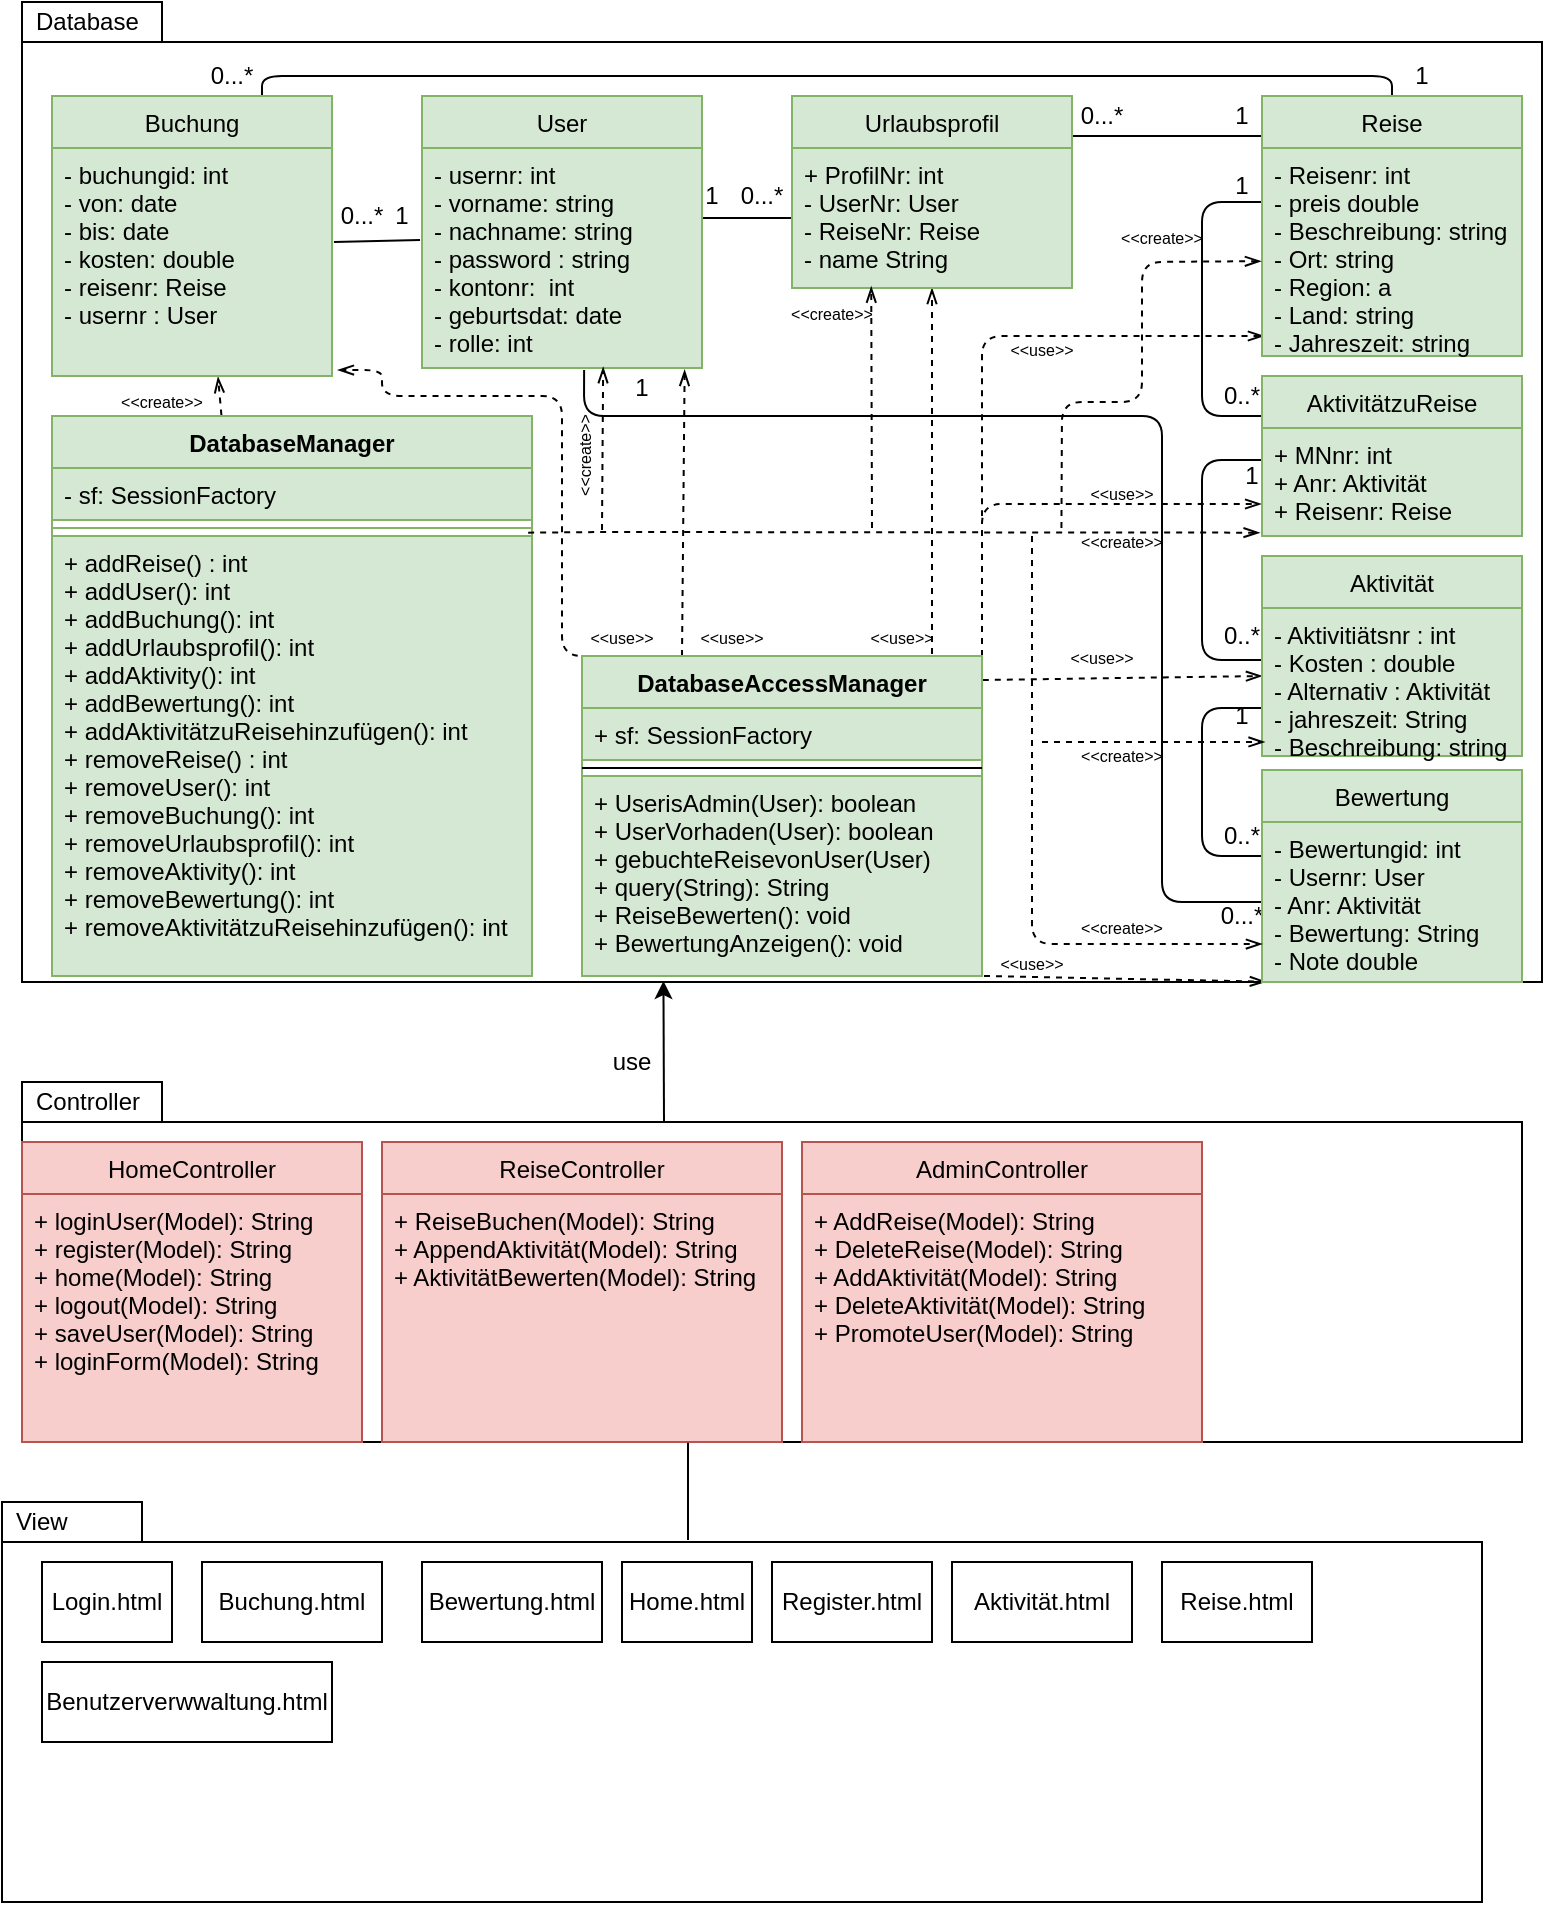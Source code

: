 <mxfile version="13.3.9" type="github">
  <diagram id="cyr7_CDfXnz9qc7WfvMp" name="Page-1">
    <mxGraphModel dx="595" dy="832" grid="1" gridSize="10" guides="1" tooltips="1" connect="1" arrows="1" fold="1" page="1" pageScale="1" pageWidth="827" pageHeight="1169" math="0" shadow="0">
      <root>
        <mxCell id="0" />
        <mxCell id="1" parent="0" />
        <mxCell id="lTzod6EgLH128NTQEFBX-13" value="Controller" style="shape=folder;xSize=90;align=left;spacingLeft=10;align=left;verticalAlign=top;spacingLeft=5;spacingTop=-4;tabWidth=70;tabHeight=20;tabPosition=left;html=1;strokeWidth=1;recursiveResize=0;" parent="1" vertex="1">
          <mxGeometry x="890" y="540" width="750" height="180" as="geometry" />
        </mxCell>
        <mxCell id="lTzod6EgLH128NTQEFBX-23" value="Database" style="shape=folder;xSize=90;align=left;spacingLeft=10;align=left;verticalAlign=top;spacingLeft=5;spacingTop=-4;tabWidth=70;tabHeight=20;tabPosition=left;html=1;strokeWidth=1;recursiveResize=0;" parent="1" vertex="1">
          <mxGeometry x="890" width="760" height="490" as="geometry" />
        </mxCell>
        <mxCell id="lTzod6EgLH128NTQEFBX-43" value="" style="endArrow=none;html=1;entryX=0.015;entryY=0.26;entryDx=0;entryDy=0;entryPerimeter=0;exitX=0;exitY=0.25;exitDx=0;exitDy=0;" parent="1" source="lTzod6EgLH128NTQEFBX-36" target="lTzod6EgLH128NTQEFBX-35" edge="1">
          <mxGeometry width="50" height="50" relative="1" as="geometry">
            <mxPoint x="960" y="307" as="sourcePoint" />
            <mxPoint x="1010" y="257" as="targetPoint" />
            <Array as="points">
              <mxPoint x="1480" y="207" />
              <mxPoint x="1480" y="100" />
            </Array>
          </mxGeometry>
        </mxCell>
        <mxCell id="lTzod6EgLH128NTQEFBX-44" value="1" style="text;html=1;strokeColor=none;fillColor=none;align=center;verticalAlign=middle;whiteSpace=wrap;rounded=0;" parent="1" vertex="1">
          <mxGeometry x="1480" y="82" width="40" height="20" as="geometry" />
        </mxCell>
        <mxCell id="lTzod6EgLH128NTQEFBX-45" value="0..*" style="text;html=1;strokeColor=none;fillColor=none;align=center;verticalAlign=middle;whiteSpace=wrap;rounded=0;" parent="1" vertex="1">
          <mxGeometry x="1480" y="187" width="40" height="20" as="geometry" />
        </mxCell>
        <mxCell id="lTzod6EgLH128NTQEFBX-46" value="" style="endArrow=none;html=1;entryX=0.008;entryY=0.296;entryDx=0;entryDy=0;entryPerimeter=0;exitX=0.008;exitY=0.351;exitDx=0;exitDy=0;exitPerimeter=0;" parent="1" source="lTzod6EgLH128NTQEFBX-39" target="lTzod6EgLH128NTQEFBX-37" edge="1">
          <mxGeometry width="50" height="50" relative="1" as="geometry">
            <mxPoint x="960" y="307" as="sourcePoint" />
            <mxPoint x="1010" y="257" as="targetPoint" />
            <Array as="points">
              <mxPoint x="1480" y="329" />
              <mxPoint x="1480" y="229" />
            </Array>
          </mxGeometry>
        </mxCell>
        <mxCell id="lTzod6EgLH128NTQEFBX-47" value="1" style="text;html=1;strokeColor=none;fillColor=none;align=center;verticalAlign=middle;whiteSpace=wrap;rounded=0;" parent="1" vertex="1">
          <mxGeometry x="1484.5" y="227" width="40" height="20" as="geometry" />
        </mxCell>
        <mxCell id="lTzod6EgLH128NTQEFBX-48" value="0..*" style="text;html=1;strokeColor=none;fillColor=none;align=center;verticalAlign=middle;whiteSpace=wrap;rounded=0;" parent="1" vertex="1">
          <mxGeometry x="1480" y="307" width="40" height="20" as="geometry" />
        </mxCell>
        <mxCell id="lTzod6EgLH128NTQEFBX-49" value="" style="endArrow=none;html=1;entryX=0.008;entryY=0.676;entryDx=0;entryDy=0;entryPerimeter=0;exitX=0.008;exitY=0.213;exitDx=0;exitDy=0;exitPerimeter=0;" parent="1" source="lTzod6EgLH128NTQEFBX-41" target="lTzod6EgLH128NTQEFBX-39" edge="1">
          <mxGeometry width="50" height="50" relative="1" as="geometry">
            <mxPoint x="960" y="307" as="sourcePoint" />
            <mxPoint x="1010" y="257" as="targetPoint" />
            <Array as="points">
              <mxPoint x="1480" y="427" />
              <mxPoint x="1480" y="353" />
            </Array>
          </mxGeometry>
        </mxCell>
        <mxCell id="lTzod6EgLH128NTQEFBX-50" value="1" style="text;html=1;strokeColor=none;fillColor=none;align=center;verticalAlign=middle;whiteSpace=wrap;rounded=0;" parent="1" vertex="1">
          <mxGeometry x="1480" y="347" width="40" height="20" as="geometry" />
        </mxCell>
        <mxCell id="lTzod6EgLH128NTQEFBX-51" value="0..*" style="text;html=1;strokeColor=none;fillColor=none;align=center;verticalAlign=middle;whiteSpace=wrap;rounded=0;" parent="1" vertex="1">
          <mxGeometry x="1480" y="407" width="40" height="20" as="geometry" />
        </mxCell>
        <mxCell id="lTzod6EgLH128NTQEFBX-54" value="" style="endArrow=none;html=1;exitX=0;exitY=1;exitDx=0;exitDy=0;" parent="1" source="lTzod6EgLH128NTQEFBX-55" edge="1">
          <mxGeometry width="50" height="50" relative="1" as="geometry">
            <mxPoint x="960" y="307" as="sourcePoint" />
            <mxPoint x="1510" y="67" as="targetPoint" />
          </mxGeometry>
        </mxCell>
        <mxCell id="lTzod6EgLH128NTQEFBX-55" value="0...*" style="text;html=1;strokeColor=none;fillColor=none;align=center;verticalAlign=middle;whiteSpace=wrap;rounded=0;" parent="1" vertex="1">
          <mxGeometry x="1410" y="47" width="40" height="20" as="geometry" />
        </mxCell>
        <mxCell id="lTzod6EgLH128NTQEFBX-56" value="1" style="text;html=1;strokeColor=none;fillColor=none;align=center;verticalAlign=middle;whiteSpace=wrap;rounded=0;" parent="1" vertex="1">
          <mxGeometry x="1480" y="47" width="40" height="20" as="geometry" />
        </mxCell>
        <mxCell id="lTzod6EgLH128NTQEFBX-59" value="" style="endArrow=none;html=1;entryX=0;entryY=0.5;entryDx=0;entryDy=0;" parent="1" target="lTzod6EgLH128NTQEFBX-53" edge="1">
          <mxGeometry width="50" height="50" relative="1" as="geometry">
            <mxPoint x="1220" y="108" as="sourcePoint" />
            <mxPoint x="1010" y="247" as="targetPoint" />
          </mxGeometry>
        </mxCell>
        <mxCell id="lTzod6EgLH128NTQEFBX-60" value="1" style="text;html=1;strokeColor=none;fillColor=none;align=center;verticalAlign=middle;whiteSpace=wrap;rounded=0;" parent="1" vertex="1">
          <mxGeometry x="1225" y="87" width="20" height="20" as="geometry" />
        </mxCell>
        <mxCell id="lTzod6EgLH128NTQEFBX-61" value="0...*" style="text;html=1;strokeColor=none;fillColor=none;align=center;verticalAlign=middle;whiteSpace=wrap;rounded=0;" parent="1" vertex="1">
          <mxGeometry x="1245" y="87" width="30" height="20" as="geometry" />
        </mxCell>
        <mxCell id="lTzod6EgLH128NTQEFBX-67" value="" style="endArrow=none;html=1;exitX=0.579;exitY=1.009;exitDx=0;exitDy=0;exitPerimeter=0;entryX=0;entryY=0.5;entryDx=0;entryDy=0;" parent="1" source="lTzod6EgLH128NTQEFBX-58" target="lTzod6EgLH128NTQEFBX-41" edge="1">
          <mxGeometry width="50" height="50" relative="1" as="geometry">
            <mxPoint x="1150" y="297" as="sourcePoint" />
            <mxPoint x="1200" y="247" as="targetPoint" />
            <Array as="points">
              <mxPoint x="1171" y="207" />
              <mxPoint x="1460" y="207" />
              <mxPoint x="1460" y="450" />
            </Array>
          </mxGeometry>
        </mxCell>
        <mxCell id="lTzod6EgLH128NTQEFBX-68" value="1" style="text;html=1;strokeColor=none;fillColor=none;align=center;verticalAlign=middle;whiteSpace=wrap;rounded=0;" parent="1" vertex="1">
          <mxGeometry x="1180" y="183" width="40" height="20" as="geometry" />
        </mxCell>
        <mxCell id="lTzod6EgLH128NTQEFBX-71" value="0...*" style="text;html=1;strokeColor=none;fillColor=none;align=center;verticalAlign=middle;whiteSpace=wrap;rounded=0;" parent="1" vertex="1">
          <mxGeometry x="1484.5" y="447" width="30" height="20" as="geometry" />
        </mxCell>
        <mxCell id="lTzod6EgLH128NTQEFBX-72" value="" style="endArrow=none;html=1;entryX=-0.007;entryY=0.418;entryDx=0;entryDy=0;exitX=1.007;exitY=0.412;exitDx=0;exitDy=0;exitPerimeter=0;entryPerimeter=0;" parent="1" source="lTzod6EgLH128NTQEFBX-65" target="lTzod6EgLH128NTQEFBX-58" edge="1">
          <mxGeometry width="50" height="50" relative="1" as="geometry">
            <mxPoint x="890" y="297" as="sourcePoint" />
            <mxPoint x="940" y="247" as="targetPoint" />
          </mxGeometry>
        </mxCell>
        <mxCell id="lTzod6EgLH128NTQEFBX-73" value="1" style="text;html=1;strokeColor=none;fillColor=none;align=center;verticalAlign=middle;whiteSpace=wrap;rounded=0;" parent="1" vertex="1">
          <mxGeometry x="1070" y="97" width="20" height="20" as="geometry" />
        </mxCell>
        <mxCell id="lTzod6EgLH128NTQEFBX-75" value="0...*" style="text;html=1;strokeColor=none;fillColor=none;align=center;verticalAlign=middle;whiteSpace=wrap;rounded=0;" parent="1" vertex="1">
          <mxGeometry x="1045" y="97" width="30" height="20" as="geometry" />
        </mxCell>
        <mxCell id="lTzod6EgLH128NTQEFBX-76" value="" style="endArrow=none;html=1;exitX=0.75;exitY=0;exitDx=0;exitDy=0;entryX=0.5;entryY=0;entryDx=0;entryDy=0;" parent="1" source="lTzod6EgLH128NTQEFBX-64" target="lTzod6EgLH128NTQEFBX-34" edge="1">
          <mxGeometry width="50" height="50" relative="1" as="geometry">
            <mxPoint x="1230" y="207" as="sourcePoint" />
            <mxPoint x="1280" y="157" as="targetPoint" />
            <Array as="points">
              <mxPoint x="1010" y="37" />
              <mxPoint x="1575" y="37" />
            </Array>
          </mxGeometry>
        </mxCell>
        <mxCell id="lTzod6EgLH128NTQEFBX-77" value="0...*" style="text;html=1;strokeColor=none;fillColor=none;align=center;verticalAlign=middle;whiteSpace=wrap;rounded=0;" parent="1" vertex="1">
          <mxGeometry x="980" y="27" width="30" height="20" as="geometry" />
        </mxCell>
        <mxCell id="lTzod6EgLH128NTQEFBX-80" value="1" style="text;html=1;strokeColor=none;fillColor=none;align=center;verticalAlign=middle;whiteSpace=wrap;rounded=0;" parent="1" vertex="1">
          <mxGeometry x="1580" y="27" width="20" height="20" as="geometry" />
        </mxCell>
        <mxCell id="lTzod6EgLH128NTQEFBX-89" value="" style="endArrow=openThin;dashed=1;html=1;entryX=0.015;entryY=0.998;entryDx=0;entryDy=0;entryPerimeter=0;endFill=0;" parent="1" target="lTzod6EgLH128NTQEFBX-41" edge="1">
          <mxGeometry width="50" height="50" relative="1" as="geometry">
            <mxPoint x="1371" y="487" as="sourcePoint" />
            <mxPoint x="1330" y="457" as="targetPoint" />
          </mxGeometry>
        </mxCell>
        <mxCell id="lTzod6EgLH128NTQEFBX-91" value="" style="endArrow=openThin;dashed=1;html=1;endFill=0;exitX=1.002;exitY=0.075;exitDx=0;exitDy=0;exitPerimeter=0;" parent="1" source="lTzod6EgLH128NTQEFBX-85" edge="1">
          <mxGeometry width="50" height="50" relative="1" as="geometry">
            <mxPoint x="1225.0" y="267" as="sourcePoint" />
            <mxPoint x="1510" y="337" as="targetPoint" />
          </mxGeometry>
        </mxCell>
        <mxCell id="lTzod6EgLH128NTQEFBX-93" value="" style="endArrow=openThin;dashed=1;html=1;endFill=0;entryX=0.5;entryY=1;entryDx=0;entryDy=0;" parent="1" target="lTzod6EgLH128NTQEFBX-52" edge="1">
          <mxGeometry width="50" height="50" relative="1" as="geometry">
            <mxPoint x="1345" y="326" as="sourcePoint" />
            <mxPoint x="1440" y="277" as="targetPoint" />
          </mxGeometry>
        </mxCell>
        <mxCell id="lTzod6EgLH128NTQEFBX-95" value="" style="endArrow=openThin;dashed=1;html=1;endFill=0;exitX=1;exitY=0;exitDx=0;exitDy=0;" parent="1" source="lTzod6EgLH128NTQEFBX-85" edge="1">
          <mxGeometry width="50" height="50" relative="1" as="geometry">
            <mxPoint x="1370" y="253" as="sourcePoint" />
            <mxPoint x="1509.6" y="251" as="targetPoint" />
            <Array as="points">
              <mxPoint x="1370" y="251" />
            </Array>
          </mxGeometry>
        </mxCell>
        <mxCell id="lTzod6EgLH128NTQEFBX-97" value="" style="endArrow=none;dashed=1;html=1;endFill=0;startArrow=openThin;startFill=0;" parent="1" edge="1">
          <mxGeometry width="50" height="50" relative="1" as="geometry">
            <mxPoint x="1511" y="167" as="sourcePoint" />
            <mxPoint x="1370" y="257" as="targetPoint" />
            <Array as="points">
              <mxPoint x="1370" y="167" />
            </Array>
          </mxGeometry>
        </mxCell>
        <mxCell id="lTzod6EgLH128NTQEFBX-99" value="" style="endArrow=openThin;dashed=1;html=1;entryX=0.938;entryY=1.009;entryDx=0;entryDy=0;entryPerimeter=0;exitX=0.25;exitY=0;exitDx=0;exitDy=0;startArrow=none;startFill=0;endFill=0;" parent="1" source="lTzod6EgLH128NTQEFBX-85" target="lTzod6EgLH128NTQEFBX-58" edge="1">
          <mxGeometry width="50" height="50" relative="1" as="geometry">
            <mxPoint x="1280" y="337" as="sourcePoint" />
            <mxPoint x="1330" y="287" as="targetPoint" />
          </mxGeometry>
        </mxCell>
        <mxCell id="lTzod6EgLH128NTQEFBX-101" value="" style="endArrow=openThin;dashed=1;html=1;entryX=1.021;entryY=0.974;entryDx=0;entryDy=0;entryPerimeter=0;exitX=0.05;exitY=0;exitDx=0;exitDy=0;exitPerimeter=0;endFill=0;" parent="1" source="lTzod6EgLH128NTQEFBX-85" target="lTzod6EgLH128NTQEFBX-65" edge="1">
          <mxGeometry width="50" height="50" relative="1" as="geometry">
            <mxPoint x="1280" y="337" as="sourcePoint" />
            <mxPoint x="1330" y="287" as="targetPoint" />
            <Array as="points">
              <mxPoint x="1160" y="327" />
              <mxPoint x="1160" y="307" />
              <mxPoint x="1160" y="227" />
              <mxPoint x="1160" y="197" />
              <mxPoint x="1070" y="197" />
              <mxPoint x="1070" y="184" />
            </Array>
          </mxGeometry>
        </mxCell>
        <mxCell id="lTzod6EgLH128NTQEFBX-102" value="&lt;font style=&quot;font-size: 8px&quot;&gt;&amp;lt;&amp;lt;use&amp;gt;&amp;gt;&lt;/font&gt;" style="text;html=1;strokeColor=none;fillColor=none;align=center;verticalAlign=middle;whiteSpace=wrap;rounded=0;" parent="1" vertex="1">
          <mxGeometry x="1170" y="307" width="40" height="20" as="geometry" />
        </mxCell>
        <mxCell id="lTzod6EgLH128NTQEFBX-103" value="" style="endArrow=openThin;dashed=1;html=1;exitX=0.353;exitY=-0.001;exitDx=0;exitDy=0;exitPerimeter=0;entryX=0.593;entryY=1.004;entryDx=0;entryDy=0;entryPerimeter=0;endFill=0;" parent="1" source="lTzod6EgLH128NTQEFBX-81" target="lTzod6EgLH128NTQEFBX-65" edge="1">
          <mxGeometry width="50" height="50" relative="1" as="geometry">
            <mxPoint x="1280" y="337" as="sourcePoint" />
            <mxPoint x="1330" y="287" as="targetPoint" />
          </mxGeometry>
        </mxCell>
        <mxCell id="lTzod6EgLH128NTQEFBX-34" value="Reise" style="swimlane;fontStyle=0;childLayout=stackLayout;horizontal=1;startSize=26;fillColor=#d5e8d4;horizontalStack=0;resizeParent=1;resizeParentMax=0;resizeLast=0;collapsible=1;marginBottom=0;strokeColor=#82b366;" parent="1" vertex="1">
          <mxGeometry x="1510" y="47" width="130" height="130" as="geometry" />
        </mxCell>
        <mxCell id="lTzod6EgLH128NTQEFBX-35" value="- Reisenr: int&#xa;- preis double&#xa;- Beschreibung: string&#xa;- Ort: string&#xa;- Region: a&#xa;- Land: string&#xa;- Jahreszeit: string" style="text;strokeColor=#82b366;fillColor=#d5e8d4;align=left;verticalAlign=top;spacingLeft=4;spacingRight=4;overflow=hidden;rotatable=0;points=[[0,0.5],[1,0.5]];portConstraint=eastwest;" parent="lTzod6EgLH128NTQEFBX-34" vertex="1">
          <mxGeometry y="26" width="130" height="104" as="geometry" />
        </mxCell>
        <mxCell id="lTzod6EgLH128NTQEFBX-36" value="AktivitätzuReise" style="swimlane;fontStyle=0;childLayout=stackLayout;horizontal=1;startSize=26;fillColor=#d5e8d4;horizontalStack=0;resizeParent=1;resizeParentMax=0;resizeLast=0;collapsible=1;marginBottom=0;strokeColor=#82b366;" parent="1" vertex="1">
          <mxGeometry x="1510" y="187" width="130" height="80" as="geometry" />
        </mxCell>
        <mxCell id="lTzod6EgLH128NTQEFBX-37" value="+ MNnr: int&#xa;+ Anr: Aktivität&#xa;+ Reisenr: Reise" style="text;strokeColor=#82b366;fillColor=#d5e8d4;align=left;verticalAlign=top;spacingLeft=4;spacingRight=4;overflow=hidden;rotatable=0;points=[[0,0.5],[1,0.5]];portConstraint=eastwest;" parent="lTzod6EgLH128NTQEFBX-36" vertex="1">
          <mxGeometry y="26" width="130" height="54" as="geometry" />
        </mxCell>
        <mxCell id="lTzod6EgLH128NTQEFBX-38" value="Aktivität" style="swimlane;fontStyle=0;childLayout=stackLayout;horizontal=1;startSize=26;fillColor=#d5e8d4;horizontalStack=0;resizeParent=1;resizeParentMax=0;resizeLast=0;collapsible=1;marginBottom=0;strokeColor=#82b366;" parent="1" vertex="1">
          <mxGeometry x="1510" y="277" width="130" height="100" as="geometry" />
        </mxCell>
        <mxCell id="lTzod6EgLH128NTQEFBX-39" value="- Aktivitiätsnr : int&#xa;- Kosten : double&#xa;- Alternativ : Aktivität&#xa;- jahreszeit: String&#xa;- Beschreibung: string" style="text;strokeColor=#82b366;fillColor=#d5e8d4;align=left;verticalAlign=top;spacingLeft=4;spacingRight=4;overflow=hidden;rotatable=0;points=[[0,0.5],[1,0.5]];portConstraint=eastwest;" parent="lTzod6EgLH128NTQEFBX-38" vertex="1">
          <mxGeometry y="26" width="130" height="74" as="geometry" />
        </mxCell>
        <mxCell id="lTzod6EgLH128NTQEFBX-40" value="Bewertung" style="swimlane;fontStyle=0;childLayout=stackLayout;horizontal=1;startSize=26;fillColor=#d5e8d4;horizontalStack=0;resizeParent=1;resizeParentMax=0;resizeLast=0;collapsible=1;marginBottom=0;strokeColor=#82b366;" parent="1" vertex="1">
          <mxGeometry x="1510" y="384" width="130" height="106" as="geometry" />
        </mxCell>
        <mxCell id="lTzod6EgLH128NTQEFBX-41" value="- Bewertungid: int&#xa;- Usernr: User&#xa;- Anr: Aktivität&#xa;- Bewertung: String&#xa;- Note double" style="text;strokeColor=#82b366;fillColor=#d5e8d4;align=left;verticalAlign=top;spacingLeft=4;spacingRight=4;overflow=hidden;rotatable=0;points=[[0,0.5],[1,0.5]];portConstraint=eastwest;" parent="lTzod6EgLH128NTQEFBX-40" vertex="1">
          <mxGeometry y="26" width="130" height="80" as="geometry" />
        </mxCell>
        <mxCell id="lTzod6EgLH128NTQEFBX-52" value="Urlaubsprofil" style="swimlane;fontStyle=0;childLayout=stackLayout;horizontal=1;startSize=26;fillColor=#d5e8d4;horizontalStack=0;resizeParent=1;resizeParentMax=0;resizeLast=0;collapsible=1;marginBottom=0;strokeColor=#82b366;" parent="1" vertex="1">
          <mxGeometry x="1275" y="47" width="140" height="96" as="geometry" />
        </mxCell>
        <mxCell id="lTzod6EgLH128NTQEFBX-53" value="+ ProfilNr: int&#xa;- UserNr: User&#xa;- ReiseNr: Reise&#xa;- name String" style="text;strokeColor=#82b366;fillColor=#d5e8d4;align=left;verticalAlign=top;spacingLeft=4;spacingRight=4;overflow=hidden;rotatable=0;points=[[0,0.5],[1,0.5]];portConstraint=eastwest;" parent="lTzod6EgLH128NTQEFBX-52" vertex="1">
          <mxGeometry y="26" width="140" height="70" as="geometry" />
        </mxCell>
        <mxCell id="lTzod6EgLH128NTQEFBX-64" value="Buchung" style="swimlane;fontStyle=0;childLayout=stackLayout;horizontal=1;startSize=26;fillColor=#d5e8d4;horizontalStack=0;resizeParent=1;resizeParentMax=0;resizeLast=0;collapsible=1;marginBottom=0;strokeColor=#82b366;" parent="1" vertex="1">
          <mxGeometry x="905" y="47" width="140" height="140" as="geometry" />
        </mxCell>
        <mxCell id="lTzod6EgLH128NTQEFBX-65" value="- buchungid: int&#xa;- von: date&#xa;- bis: date&#xa;- kosten: double&#xa;- reisenr: Reise&#xa;- usernr : User" style="text;strokeColor=#82b366;fillColor=#d5e8d4;align=left;verticalAlign=top;spacingLeft=4;spacingRight=4;overflow=hidden;rotatable=0;points=[[0,0.5],[1,0.5]];portConstraint=eastwest;" parent="lTzod6EgLH128NTQEFBX-64" vertex="1">
          <mxGeometry y="26" width="140" height="114" as="geometry" />
        </mxCell>
        <mxCell id="lTzod6EgLH128NTQEFBX-57" value="User" style="swimlane;fontStyle=0;childLayout=stackLayout;horizontal=1;startSize=26;fillColor=#d5e8d4;horizontalStack=0;resizeParent=1;resizeParentMax=0;resizeLast=0;collapsible=1;marginBottom=0;strokeColor=#82b366;" parent="1" vertex="1">
          <mxGeometry x="1090" y="47" width="140" height="136" as="geometry" />
        </mxCell>
        <mxCell id="lTzod6EgLH128NTQEFBX-58" value="- usernr: int&#xa;- vorname: string&#xa;- nachname: string&#xa;- password : string&#xa;- kontonr:  int&#xa;- geburtsdat: date&#xa;- rolle: int" style="text;strokeColor=#82b366;fillColor=#d5e8d4;align=left;verticalAlign=top;spacingLeft=4;spacingRight=4;overflow=hidden;rotatable=0;points=[[0,0.5],[1,0.5]];portConstraint=eastwest;" parent="lTzod6EgLH128NTQEFBX-57" vertex="1">
          <mxGeometry y="26" width="140" height="110" as="geometry" />
        </mxCell>
        <mxCell id="lTzod6EgLH128NTQEFBX-81" value="DatabaseManager" style="swimlane;fontStyle=1;align=center;verticalAlign=top;childLayout=stackLayout;horizontal=1;startSize=26;horizontalStack=0;resizeParent=1;resizeParentMax=0;resizeLast=0;collapsible=1;marginBottom=0;fillColor=#d5e8d4;strokeColor=#82b366;" parent="1" vertex="1">
          <mxGeometry x="905" y="207" width="240" height="280" as="geometry" />
        </mxCell>
        <mxCell id="lTzod6EgLH128NTQEFBX-82" value="- sf: SessionFactory" style="text;strokeColor=#82b366;fillColor=#d5e8d4;align=left;verticalAlign=top;spacingLeft=4;spacingRight=4;overflow=hidden;rotatable=0;points=[[0,0.5],[1,0.5]];portConstraint=eastwest;" parent="lTzod6EgLH128NTQEFBX-81" vertex="1">
          <mxGeometry y="26" width="240" height="26" as="geometry" />
        </mxCell>
        <mxCell id="lTzod6EgLH128NTQEFBX-83" value="" style="line;strokeWidth=1;fillColor=#d5e8d4;align=left;verticalAlign=middle;spacingTop=-1;spacingLeft=3;spacingRight=3;rotatable=0;labelPosition=right;points=[];portConstraint=eastwest;strokeColor=#82b366;" parent="lTzod6EgLH128NTQEFBX-81" vertex="1">
          <mxGeometry y="52" width="240" height="8" as="geometry" />
        </mxCell>
        <mxCell id="lTzod6EgLH128NTQEFBX-84" value="+ addReise() : int&#xa;+ addUser(): int&#xa;+ addBuchung(): int&#xa;+ addUrlaubsprofil(): int&#xa;+ addAktivity(): int&#xa;+ addBewertung(): int&#xa;+ addAktivitätzuReisehinzufügen(): int&#xa;+ removeReise() : int&#xa;+ removeUser(): int&#xa;+ removeBuchung(): int&#xa;+ removeUrlaubsprofil(): int&#xa;+ removeAktivity(): int&#xa;+ removeBewertung(): int&#xa;+ removeAktivitätzuReisehinzufügen(): int" style="text;strokeColor=#82b366;fillColor=#d5e8d4;align=left;verticalAlign=top;spacingLeft=4;spacingRight=4;overflow=hidden;rotatable=0;points=[[0,0.5],[1,0.5]];portConstraint=eastwest;" parent="lTzod6EgLH128NTQEFBX-81" vertex="1">
          <mxGeometry y="60" width="240" height="220" as="geometry" />
        </mxCell>
        <mxCell id="lTzod6EgLH128NTQEFBX-85" value="DatabaseAccessManager" style="swimlane;fontStyle=1;align=center;verticalAlign=top;childLayout=stackLayout;horizontal=1;startSize=26;horizontalStack=0;resizeParent=1;resizeParentMax=0;resizeLast=0;collapsible=1;marginBottom=0;fontSize=12;fillColor=#d5e8d4;strokeColor=#82b366;" parent="1" vertex="1">
          <mxGeometry x="1170" y="327" width="200" height="160" as="geometry" />
        </mxCell>
        <mxCell id="lTzod6EgLH128NTQEFBX-86" value="+ sf: SessionFactory" style="text;strokeColor=#82b366;fillColor=#d5e8d4;align=left;verticalAlign=top;spacingLeft=4;spacingRight=4;overflow=hidden;rotatable=0;points=[[0,0.5],[1,0.5]];portConstraint=eastwest;" parent="lTzod6EgLH128NTQEFBX-85" vertex="1">
          <mxGeometry y="26" width="200" height="26" as="geometry" />
        </mxCell>
        <mxCell id="lTzod6EgLH128NTQEFBX-87" value="" style="line;strokeWidth=1;fillColor=none;align=left;verticalAlign=middle;spacingTop=-1;spacingLeft=3;spacingRight=3;rotatable=0;labelPosition=right;points=[];portConstraint=eastwest;" parent="lTzod6EgLH128NTQEFBX-85" vertex="1">
          <mxGeometry y="52" width="200" height="8" as="geometry" />
        </mxCell>
        <mxCell id="lTzod6EgLH128NTQEFBX-88" value="+ UserisAdmin(User): boolean&#xa;+ UserVorhaden(User): boolean&#xa;+ gebuchteReisevonUser(User)&#xa;+ query(String): String&#xa;+ ReiseBewerten(): void&#xa;+ BewertungAnzeigen(): void&#xa;" style="text;strokeColor=#82b366;fillColor=#d5e8d4;align=left;verticalAlign=top;spacingLeft=4;spacingRight=4;overflow=hidden;rotatable=0;points=[[0,0.5],[1,0.5]];portConstraint=eastwest;" parent="lTzod6EgLH128NTQEFBX-85" vertex="1">
          <mxGeometry y="60" width="200" height="100" as="geometry" />
        </mxCell>
        <mxCell id="lTzod6EgLH128NTQEFBX-104" value="&lt;font style=&quot;font-size: 8px&quot;&gt;&amp;lt;&amp;lt;create&amp;gt;&amp;gt;&lt;/font&gt;" style="text;html=1;strokeColor=none;fillColor=none;align=center;verticalAlign=middle;whiteSpace=wrap;rounded=0;" parent="1" vertex="1">
          <mxGeometry x="940" y="190" width="40" height="17" as="geometry" />
        </mxCell>
        <mxCell id="lTzod6EgLH128NTQEFBX-105" value="&lt;font style=&quot;font-size: 8px&quot;&gt;&amp;lt;&amp;lt;use&amp;gt;&amp;gt;&lt;/font&gt;" style="text;html=1;strokeColor=none;fillColor=none;align=center;verticalAlign=middle;whiteSpace=wrap;rounded=0;" parent="1" vertex="1">
          <mxGeometry x="1225" y="307" width="40" height="20" as="geometry" />
        </mxCell>
        <mxCell id="lTzod6EgLH128NTQEFBX-106" value="&lt;font style=&quot;font-size: 8px&quot;&gt;&amp;lt;&amp;lt;use&amp;gt;&amp;gt;&lt;/font&gt;" style="text;html=1;strokeColor=none;fillColor=none;align=center;verticalAlign=middle;whiteSpace=wrap;rounded=0;" parent="1" vertex="1">
          <mxGeometry x="1420" y="235" width="40" height="20" as="geometry" />
        </mxCell>
        <mxCell id="lTzod6EgLH128NTQEFBX-107" value="&lt;font style=&quot;font-size: 8px&quot;&gt;&amp;lt;&amp;lt;use&amp;gt;&amp;gt;&lt;/font&gt;" style="text;html=1;strokeColor=none;fillColor=none;align=center;verticalAlign=middle;whiteSpace=wrap;rounded=0;" parent="1" vertex="1">
          <mxGeometry x="1410" y="317" width="40" height="20" as="geometry" />
        </mxCell>
        <mxCell id="lTzod6EgLH128NTQEFBX-108" value="&lt;font style=&quot;font-size: 8px&quot;&gt;&amp;lt;&amp;lt;use&amp;gt;&amp;gt;&lt;/font&gt;" style="text;html=1;strokeColor=none;fillColor=none;align=center;verticalAlign=middle;whiteSpace=wrap;rounded=0;" parent="1" vertex="1">
          <mxGeometry x="1375" y="470" width="40" height="20" as="geometry" />
        </mxCell>
        <mxCell id="lTzod6EgLH128NTQEFBX-109" value="&lt;font style=&quot;font-size: 8px&quot;&gt;&amp;lt;&amp;lt;use&amp;gt;&amp;gt;&lt;/font&gt;" style="text;html=1;strokeColor=none;fillColor=none;align=center;verticalAlign=middle;whiteSpace=wrap;rounded=0;" parent="1" vertex="1">
          <mxGeometry x="1380" y="163" width="40" height="20" as="geometry" />
        </mxCell>
        <mxCell id="lTzod6EgLH128NTQEFBX-111" value="" style="endArrow=openThin;dashed=1;html=1;entryX=-0.009;entryY=0.969;entryDx=0;entryDy=0;entryPerimeter=0;exitX=0.992;exitY=0.792;exitDx=0;exitDy=0;exitPerimeter=0;startArrow=none;startFill=0;endFill=0;" parent="1" source="lTzod6EgLH128NTQEFBX-83" target="lTzod6EgLH128NTQEFBX-37" edge="1">
          <mxGeometry width="50" height="50" relative="1" as="geometry">
            <mxPoint x="1280" y="340" as="sourcePoint" />
            <mxPoint x="1330" y="290" as="targetPoint" />
            <Array as="points">
              <mxPoint x="1181" y="265" />
            </Array>
          </mxGeometry>
        </mxCell>
        <mxCell id="lTzod6EgLH128NTQEFBX-115" value="" style="endArrow=openThin;dashed=1;html=1;entryX=0.283;entryY=0.99;entryDx=0;entryDy=0;entryPerimeter=0;endFill=0;" parent="1" target="lTzod6EgLH128NTQEFBX-53" edge="1">
          <mxGeometry width="50" height="50" relative="1" as="geometry">
            <mxPoint x="1315" y="263" as="sourcePoint" />
            <mxPoint x="1315" y="163" as="targetPoint" />
          </mxGeometry>
        </mxCell>
        <mxCell id="lTzod6EgLH128NTQEFBX-116" value="" style="endArrow=openThin;dashed=1;html=1;endFill=0;entryX=0.647;entryY=0.996;entryDx=0;entryDy=0;entryPerimeter=0;" parent="1" target="lTzod6EgLH128NTQEFBX-58" edge="1">
          <mxGeometry width="50" height="50" relative="1" as="geometry">
            <mxPoint x="1180" y="264" as="sourcePoint" />
            <mxPoint x="1180" y="187" as="targetPoint" />
          </mxGeometry>
        </mxCell>
        <mxCell id="lTzod6EgLH128NTQEFBX-118" value="" style="endArrow=openThin;dashed=1;html=1;entryX=-0.004;entryY=0.544;entryDx=0;entryDy=0;entryPerimeter=0;endFill=0;" parent="1" target="lTzod6EgLH128NTQEFBX-35" edge="1">
          <mxGeometry width="50" height="50" relative="1" as="geometry">
            <mxPoint x="1409.72" y="263" as="sourcePoint" />
            <mxPoint x="1409.72" y="203" as="targetPoint" />
            <Array as="points">
              <mxPoint x="1410" y="200" />
              <mxPoint x="1450" y="200" />
              <mxPoint x="1450" y="130" />
            </Array>
          </mxGeometry>
        </mxCell>
        <mxCell id="lTzod6EgLH128NTQEFBX-119" value="" style="endArrow=openThin;dashed=1;html=1;entryX=0;entryY=0.763;entryDx=0;entryDy=0;entryPerimeter=0;endFill=0;" parent="1" target="lTzod6EgLH128NTQEFBX-41" edge="1">
          <mxGeometry width="50" height="50" relative="1" as="geometry">
            <mxPoint x="1395" y="267" as="sourcePoint" />
            <mxPoint x="1390" y="381" as="targetPoint" />
            <Array as="points">
              <mxPoint x="1395" y="471" />
            </Array>
          </mxGeometry>
        </mxCell>
        <mxCell id="lTzod6EgLH128NTQEFBX-121" value="" style="endArrow=openThin;dashed=1;html=1;entryX=0.01;entryY=0.905;entryDx=0;entryDy=0;entryPerimeter=0;endFill=0;" parent="1" target="lTzod6EgLH128NTQEFBX-39" edge="1">
          <mxGeometry width="50" height="50" relative="1" as="geometry">
            <mxPoint x="1400" y="370" as="sourcePoint" />
            <mxPoint x="1450" y="330" as="targetPoint" />
          </mxGeometry>
        </mxCell>
        <mxCell id="lTzod6EgLH128NTQEFBX-122" value="&lt;font style=&quot;font-size: 8px&quot;&gt;&amp;lt;&amp;lt;create&amp;gt;&amp;gt;&lt;/font&gt;" style="text;html=1;strokeColor=none;fillColor=none;align=center;verticalAlign=middle;whiteSpace=wrap;rounded=0;rotation=0;" parent="1" vertex="1">
          <mxGeometry x="1275" y="146" width="40" height="17" as="geometry" />
        </mxCell>
        <mxCell id="lTzod6EgLH128NTQEFBX-123" value="&lt;font style=&quot;font-size: 8px&quot;&gt;&amp;lt;&amp;lt;use&amp;gt;&amp;gt;&lt;/font&gt;" style="text;html=1;strokeColor=none;fillColor=none;align=center;verticalAlign=middle;whiteSpace=wrap;rounded=0;" parent="1" vertex="1">
          <mxGeometry x="1310" y="307" width="40" height="20" as="geometry" />
        </mxCell>
        <mxCell id="lTzod6EgLH128NTQEFBX-125" value="&lt;font style=&quot;font-size: 8px&quot;&gt;&amp;lt;&amp;lt;create&amp;gt;&amp;gt;&lt;/font&gt;" style="text;html=1;strokeColor=none;fillColor=none;align=center;verticalAlign=middle;whiteSpace=wrap;rounded=0;rotation=-90;" parent="1" vertex="1">
          <mxGeometry x="1150" y="218" width="40" height="17" as="geometry" />
        </mxCell>
        <mxCell id="lTzod6EgLH128NTQEFBX-126" value="&lt;font style=&quot;font-size: 8px&quot;&gt;&amp;lt;&amp;lt;create&amp;gt;&amp;gt;&lt;/font&gt;" style="text;html=1;strokeColor=none;fillColor=none;align=center;verticalAlign=middle;whiteSpace=wrap;rounded=0;rotation=0;" parent="1" vertex="1">
          <mxGeometry x="1440" y="108.5" width="40" height="17" as="geometry" />
        </mxCell>
        <mxCell id="lTzod6EgLH128NTQEFBX-127" value="&lt;font style=&quot;font-size: 8px&quot;&gt;&amp;lt;&amp;lt;create&amp;gt;&amp;gt;&lt;/font&gt;" style="text;html=1;strokeColor=none;fillColor=none;align=center;verticalAlign=middle;whiteSpace=wrap;rounded=0;rotation=0;" parent="1" vertex="1">
          <mxGeometry x="1420" y="260" width="40" height="17" as="geometry" />
        </mxCell>
        <mxCell id="lTzod6EgLH128NTQEFBX-128" value="&lt;font style=&quot;font-size: 8px&quot;&gt;&amp;lt;&amp;lt;create&amp;gt;&amp;gt;&lt;/font&gt;" style="text;html=1;strokeColor=none;fillColor=none;align=center;verticalAlign=middle;whiteSpace=wrap;rounded=0;rotation=0;" parent="1" vertex="1">
          <mxGeometry x="1420" y="367" width="40" height="17" as="geometry" />
        </mxCell>
        <mxCell id="lTzod6EgLH128NTQEFBX-129" value="&lt;font style=&quot;font-size: 8px&quot;&gt;&amp;lt;&amp;lt;create&amp;gt;&amp;gt;&lt;/font&gt;" style="text;html=1;strokeColor=none;fillColor=none;align=center;verticalAlign=middle;whiteSpace=wrap;rounded=0;rotation=0;" parent="1" vertex="1">
          <mxGeometry x="1420" y="453" width="40" height="17" as="geometry" />
        </mxCell>
        <mxCell id="lTzod6EgLH128NTQEFBX-17" value="HomeController" style="swimlane;fontStyle=0;childLayout=stackLayout;horizontal=1;startSize=26;fillColor=#f8cecc;horizontalStack=0;resizeParent=1;resizeParentMax=0;resizeLast=0;collapsible=1;marginBottom=0;strokeColor=#b85450;" parent="1" vertex="1">
          <mxGeometry x="890" y="570" width="170" height="150" as="geometry" />
        </mxCell>
        <mxCell id="lTzod6EgLH128NTQEFBX-18" value="+ loginUser(Model): String&#xa;+ register(Model): String&#xa;+ home(Model): String&#xa;+ logout(Model): String&#xa;+ saveUser(Model): String&#xa;+ loginForm(Model): String" style="text;strokeColor=#b85450;fillColor=#f8cecc;align=left;verticalAlign=top;spacingLeft=4;spacingRight=4;overflow=hidden;rotatable=0;points=[[0,0.5],[1,0.5]];portConstraint=eastwest;" parent="lTzod6EgLH128NTQEFBX-17" vertex="1">
          <mxGeometry y="26" width="170" height="124" as="geometry" />
        </mxCell>
        <mxCell id="lTzod6EgLH128NTQEFBX-19" value="ReiseController" style="swimlane;fontStyle=0;childLayout=stackLayout;horizontal=1;startSize=26;fillColor=#f8cecc;horizontalStack=0;resizeParent=1;resizeParentMax=0;resizeLast=0;collapsible=1;marginBottom=0;strokeColor=#b85450;" parent="1" vertex="1">
          <mxGeometry x="1070" y="570" width="200" height="150" as="geometry" />
        </mxCell>
        <mxCell id="lTzod6EgLH128NTQEFBX-20" value="+ ReiseBuchen(Model): String&#xa;+ AppendAktivität(Model): String&#xa;+ AktivitätBewerten(Model): String" style="text;strokeColor=#b85450;fillColor=#f8cecc;align=left;verticalAlign=top;spacingLeft=4;spacingRight=4;overflow=hidden;rotatable=0;points=[[0,0.5],[1,0.5]];portConstraint=eastwest;" parent="lTzod6EgLH128NTQEFBX-19" vertex="1">
          <mxGeometry y="26" width="200" height="124" as="geometry" />
        </mxCell>
        <mxCell id="lTzod6EgLH128NTQEFBX-21" value="AdminController" style="swimlane;fontStyle=0;childLayout=stackLayout;horizontal=1;startSize=26;fillColor=#f8cecc;horizontalStack=0;resizeParent=1;resizeParentMax=0;resizeLast=0;collapsible=1;marginBottom=0;strokeColor=#b85450;" parent="1" vertex="1">
          <mxGeometry x="1280" y="570" width="200" height="150" as="geometry" />
        </mxCell>
        <mxCell id="lTzod6EgLH128NTQEFBX-22" value="+ AddReise(Model): String&#xa;+ DeleteReise(Model): String&#xa;+ AddAktivität(Model): String&#xa;+ DeleteAktivität(Model): String&#xa;+ PromoteUser(Model): String" style="text;strokeColor=#b85450;fillColor=#f8cecc;align=left;verticalAlign=top;spacingLeft=4;spacingRight=4;overflow=hidden;rotatable=0;points=[[0,0.5],[1,0.5]];portConstraint=eastwest;" parent="lTzod6EgLH128NTQEFBX-21" vertex="1">
          <mxGeometry y="26" width="200" height="124" as="geometry" />
        </mxCell>
        <mxCell id="lTzod6EgLH128NTQEFBX-130" value="" style="endArrow=classic;html=1;entryX=0.422;entryY=0.999;entryDx=0;entryDy=0;entryPerimeter=0;exitX=0.428;exitY=0.111;exitDx=0;exitDy=0;exitPerimeter=0;" parent="1" source="lTzod6EgLH128NTQEFBX-13" target="lTzod6EgLH128NTQEFBX-23" edge="1">
          <mxGeometry width="50" height="50" relative="1" as="geometry">
            <mxPoint x="1060" y="580" as="sourcePoint" />
            <mxPoint x="1110" y="530" as="targetPoint" />
          </mxGeometry>
        </mxCell>
        <mxCell id="lTzod6EgLH128NTQEFBX-131" value="&lt;font style=&quot;font-size: 12px&quot;&gt;use&lt;/font&gt;" style="text;html=1;strokeColor=none;fillColor=none;align=center;verticalAlign=middle;whiteSpace=wrap;rounded=0;" parent="1" vertex="1">
          <mxGeometry x="1180" y="520" width="30" height="20" as="geometry" />
        </mxCell>
        <mxCell id="lTzod6EgLH128NTQEFBX-132" value="View" style="shape=folder;xSize=90;align=left;spacingLeft=10;align=left;verticalAlign=top;spacingLeft=5;spacingTop=-4;tabWidth=70;tabHeight=20;tabPosition=left;html=1;strokeWidth=1;recursiveResize=0;" parent="1" vertex="1">
          <mxGeometry x="880" y="750" width="740" height="200" as="geometry" />
        </mxCell>
        <mxCell id="lTzod6EgLH128NTQEFBX-136" value="" style="endArrow=none;html=1;entryX=0.765;entryY=1.003;entryDx=0;entryDy=0;entryPerimeter=0;" parent="1" target="lTzod6EgLH128NTQEFBX-20" edge="1">
          <mxGeometry width="50" height="50" relative="1" as="geometry">
            <mxPoint x="1223" y="769" as="sourcePoint" />
            <mxPoint x="1200" y="880" as="targetPoint" />
          </mxGeometry>
        </mxCell>
        <mxCell id="lTzod6EgLH128NTQEFBX-137" value="Login.html" style="rounded=0;whiteSpace=wrap;html=1;" parent="1" vertex="1">
          <mxGeometry x="900" y="780" width="65" height="40" as="geometry" />
        </mxCell>
        <mxCell id="lTzod6EgLH128NTQEFBX-138" value="Home.html" style="rounded=0;whiteSpace=wrap;html=1;" parent="1" vertex="1">
          <mxGeometry x="1190" y="780" width="65" height="40" as="geometry" />
        </mxCell>
        <mxCell id="lTzod6EgLH128NTQEFBX-139" value="Register.html" style="rounded=0;whiteSpace=wrap;html=1;" parent="1" vertex="1">
          <mxGeometry x="1265" y="780" width="80" height="40" as="geometry" />
        </mxCell>
        <mxCell id="lTzod6EgLH128NTQEFBX-140" value="Benutzerverwwaltung.html" style="rounded=0;whiteSpace=wrap;html=1;" parent="1" vertex="1">
          <mxGeometry x="900" y="830" width="145" height="40" as="geometry" />
        </mxCell>
        <mxCell id="lTzod6EgLH128NTQEFBX-141" value="Reise.html" style="rounded=0;whiteSpace=wrap;html=1;" parent="1" vertex="1">
          <mxGeometry x="1460" y="780" width="75" height="40" as="geometry" />
        </mxCell>
        <mxCell id="lTzod6EgLH128NTQEFBX-143" value="Buchung.html" style="rounded=0;whiteSpace=wrap;html=1;" parent="1" vertex="1">
          <mxGeometry x="980" y="780" width="90" height="40" as="geometry" />
        </mxCell>
        <mxCell id="lTzod6EgLH128NTQEFBX-146" value="Bewertung.html" style="rounded=0;whiteSpace=wrap;html=1;" parent="1" vertex="1">
          <mxGeometry x="1090" y="780" width="90" height="40" as="geometry" />
        </mxCell>
        <mxCell id="lTzod6EgLH128NTQEFBX-147" value="Aktivität.html" style="rounded=0;whiteSpace=wrap;html=1;" parent="1" vertex="1">
          <mxGeometry x="1355" y="780" width="90" height="40" as="geometry" />
        </mxCell>
      </root>
    </mxGraphModel>
  </diagram>
</mxfile>

